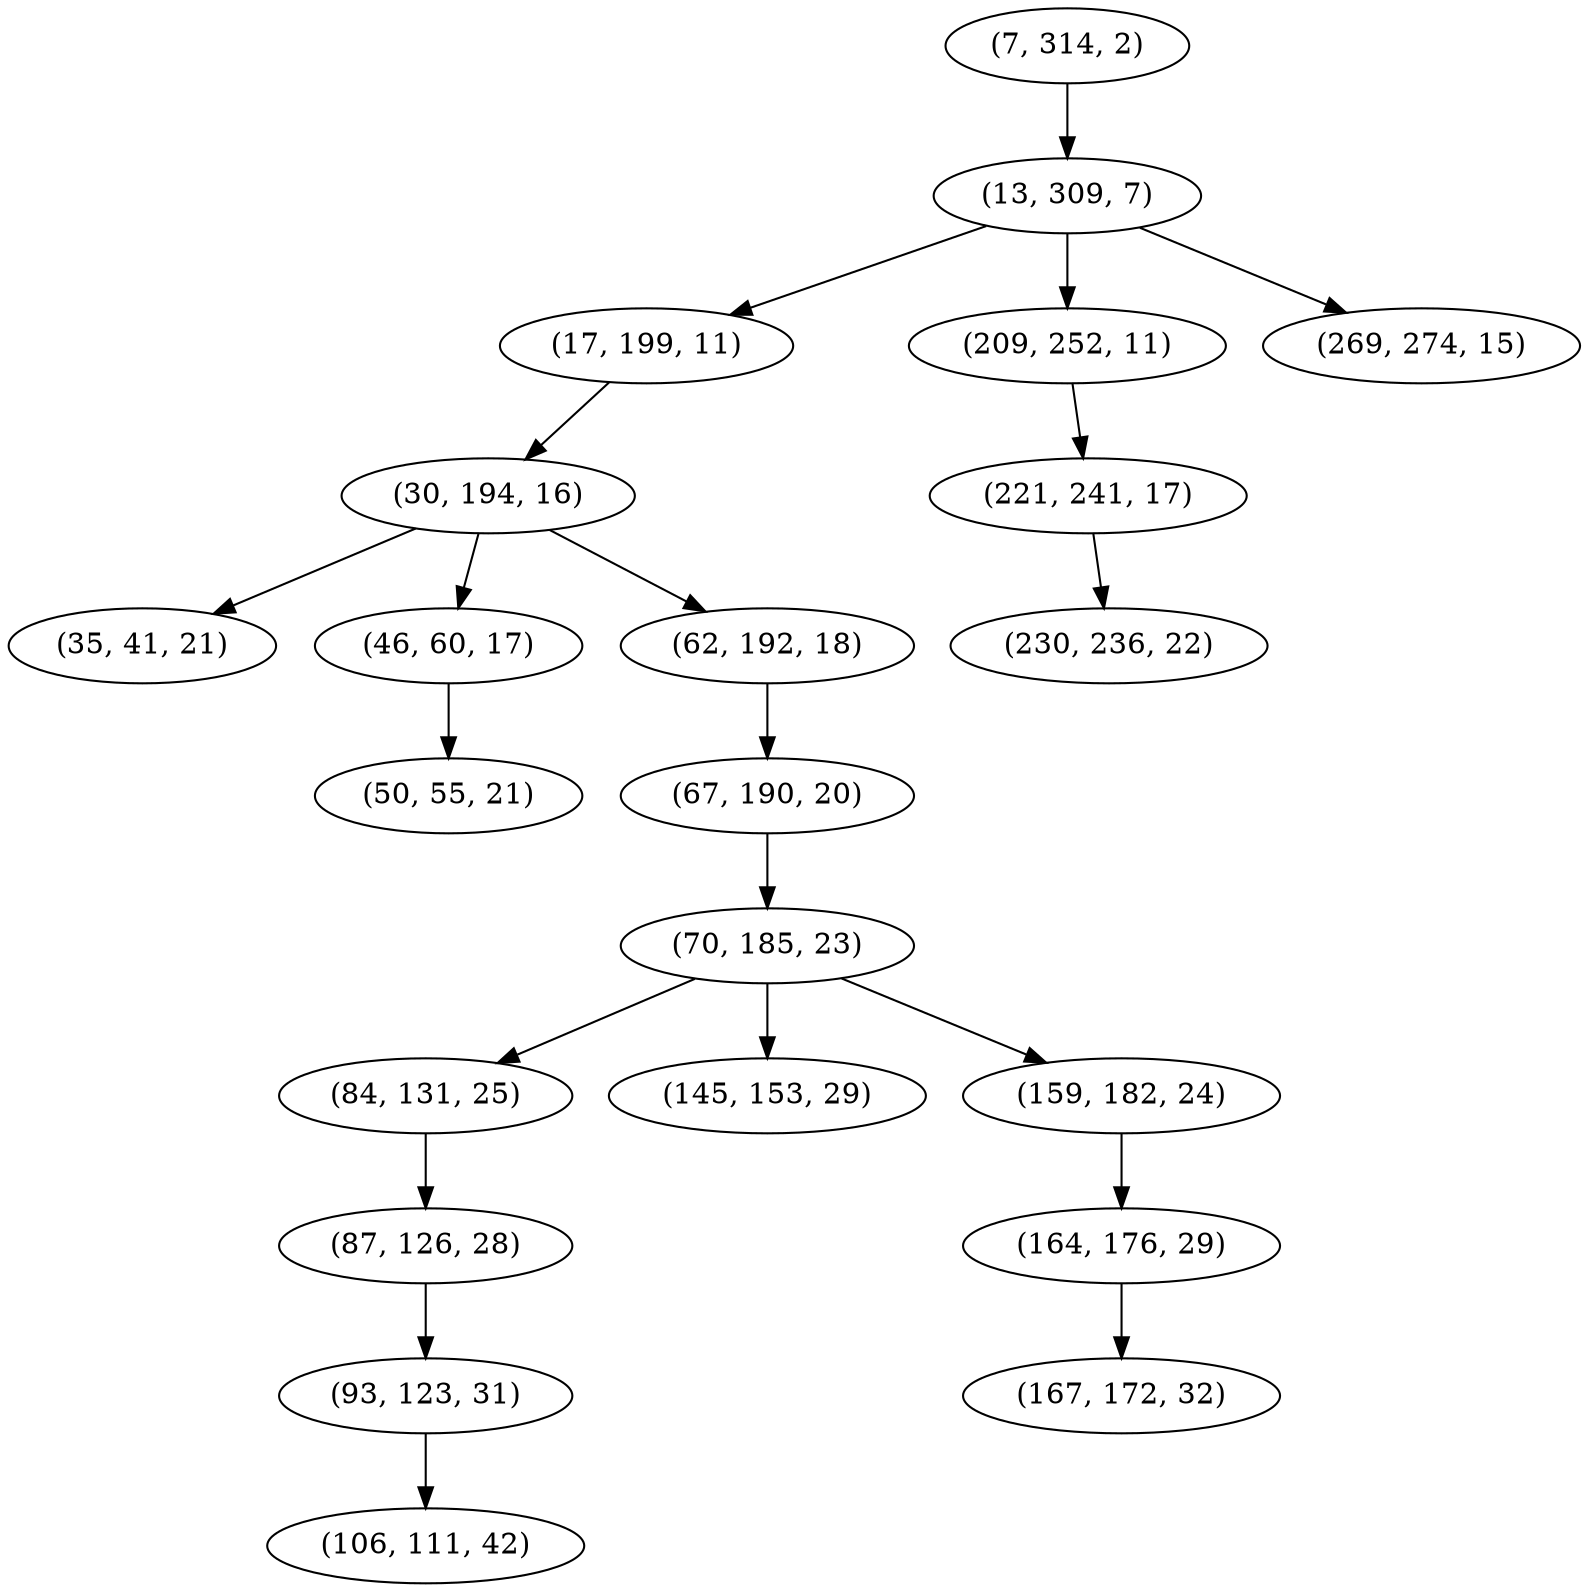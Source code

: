digraph tree {
    "(7, 314, 2)";
    "(13, 309, 7)";
    "(17, 199, 11)";
    "(30, 194, 16)";
    "(35, 41, 21)";
    "(46, 60, 17)";
    "(50, 55, 21)";
    "(62, 192, 18)";
    "(67, 190, 20)";
    "(70, 185, 23)";
    "(84, 131, 25)";
    "(87, 126, 28)";
    "(93, 123, 31)";
    "(106, 111, 42)";
    "(145, 153, 29)";
    "(159, 182, 24)";
    "(164, 176, 29)";
    "(167, 172, 32)";
    "(209, 252, 11)";
    "(221, 241, 17)";
    "(230, 236, 22)";
    "(269, 274, 15)";
    "(7, 314, 2)" -> "(13, 309, 7)";
    "(13, 309, 7)" -> "(17, 199, 11)";
    "(13, 309, 7)" -> "(209, 252, 11)";
    "(13, 309, 7)" -> "(269, 274, 15)";
    "(17, 199, 11)" -> "(30, 194, 16)";
    "(30, 194, 16)" -> "(35, 41, 21)";
    "(30, 194, 16)" -> "(46, 60, 17)";
    "(30, 194, 16)" -> "(62, 192, 18)";
    "(46, 60, 17)" -> "(50, 55, 21)";
    "(62, 192, 18)" -> "(67, 190, 20)";
    "(67, 190, 20)" -> "(70, 185, 23)";
    "(70, 185, 23)" -> "(84, 131, 25)";
    "(70, 185, 23)" -> "(145, 153, 29)";
    "(70, 185, 23)" -> "(159, 182, 24)";
    "(84, 131, 25)" -> "(87, 126, 28)";
    "(87, 126, 28)" -> "(93, 123, 31)";
    "(93, 123, 31)" -> "(106, 111, 42)";
    "(159, 182, 24)" -> "(164, 176, 29)";
    "(164, 176, 29)" -> "(167, 172, 32)";
    "(209, 252, 11)" -> "(221, 241, 17)";
    "(221, 241, 17)" -> "(230, 236, 22)";
}
